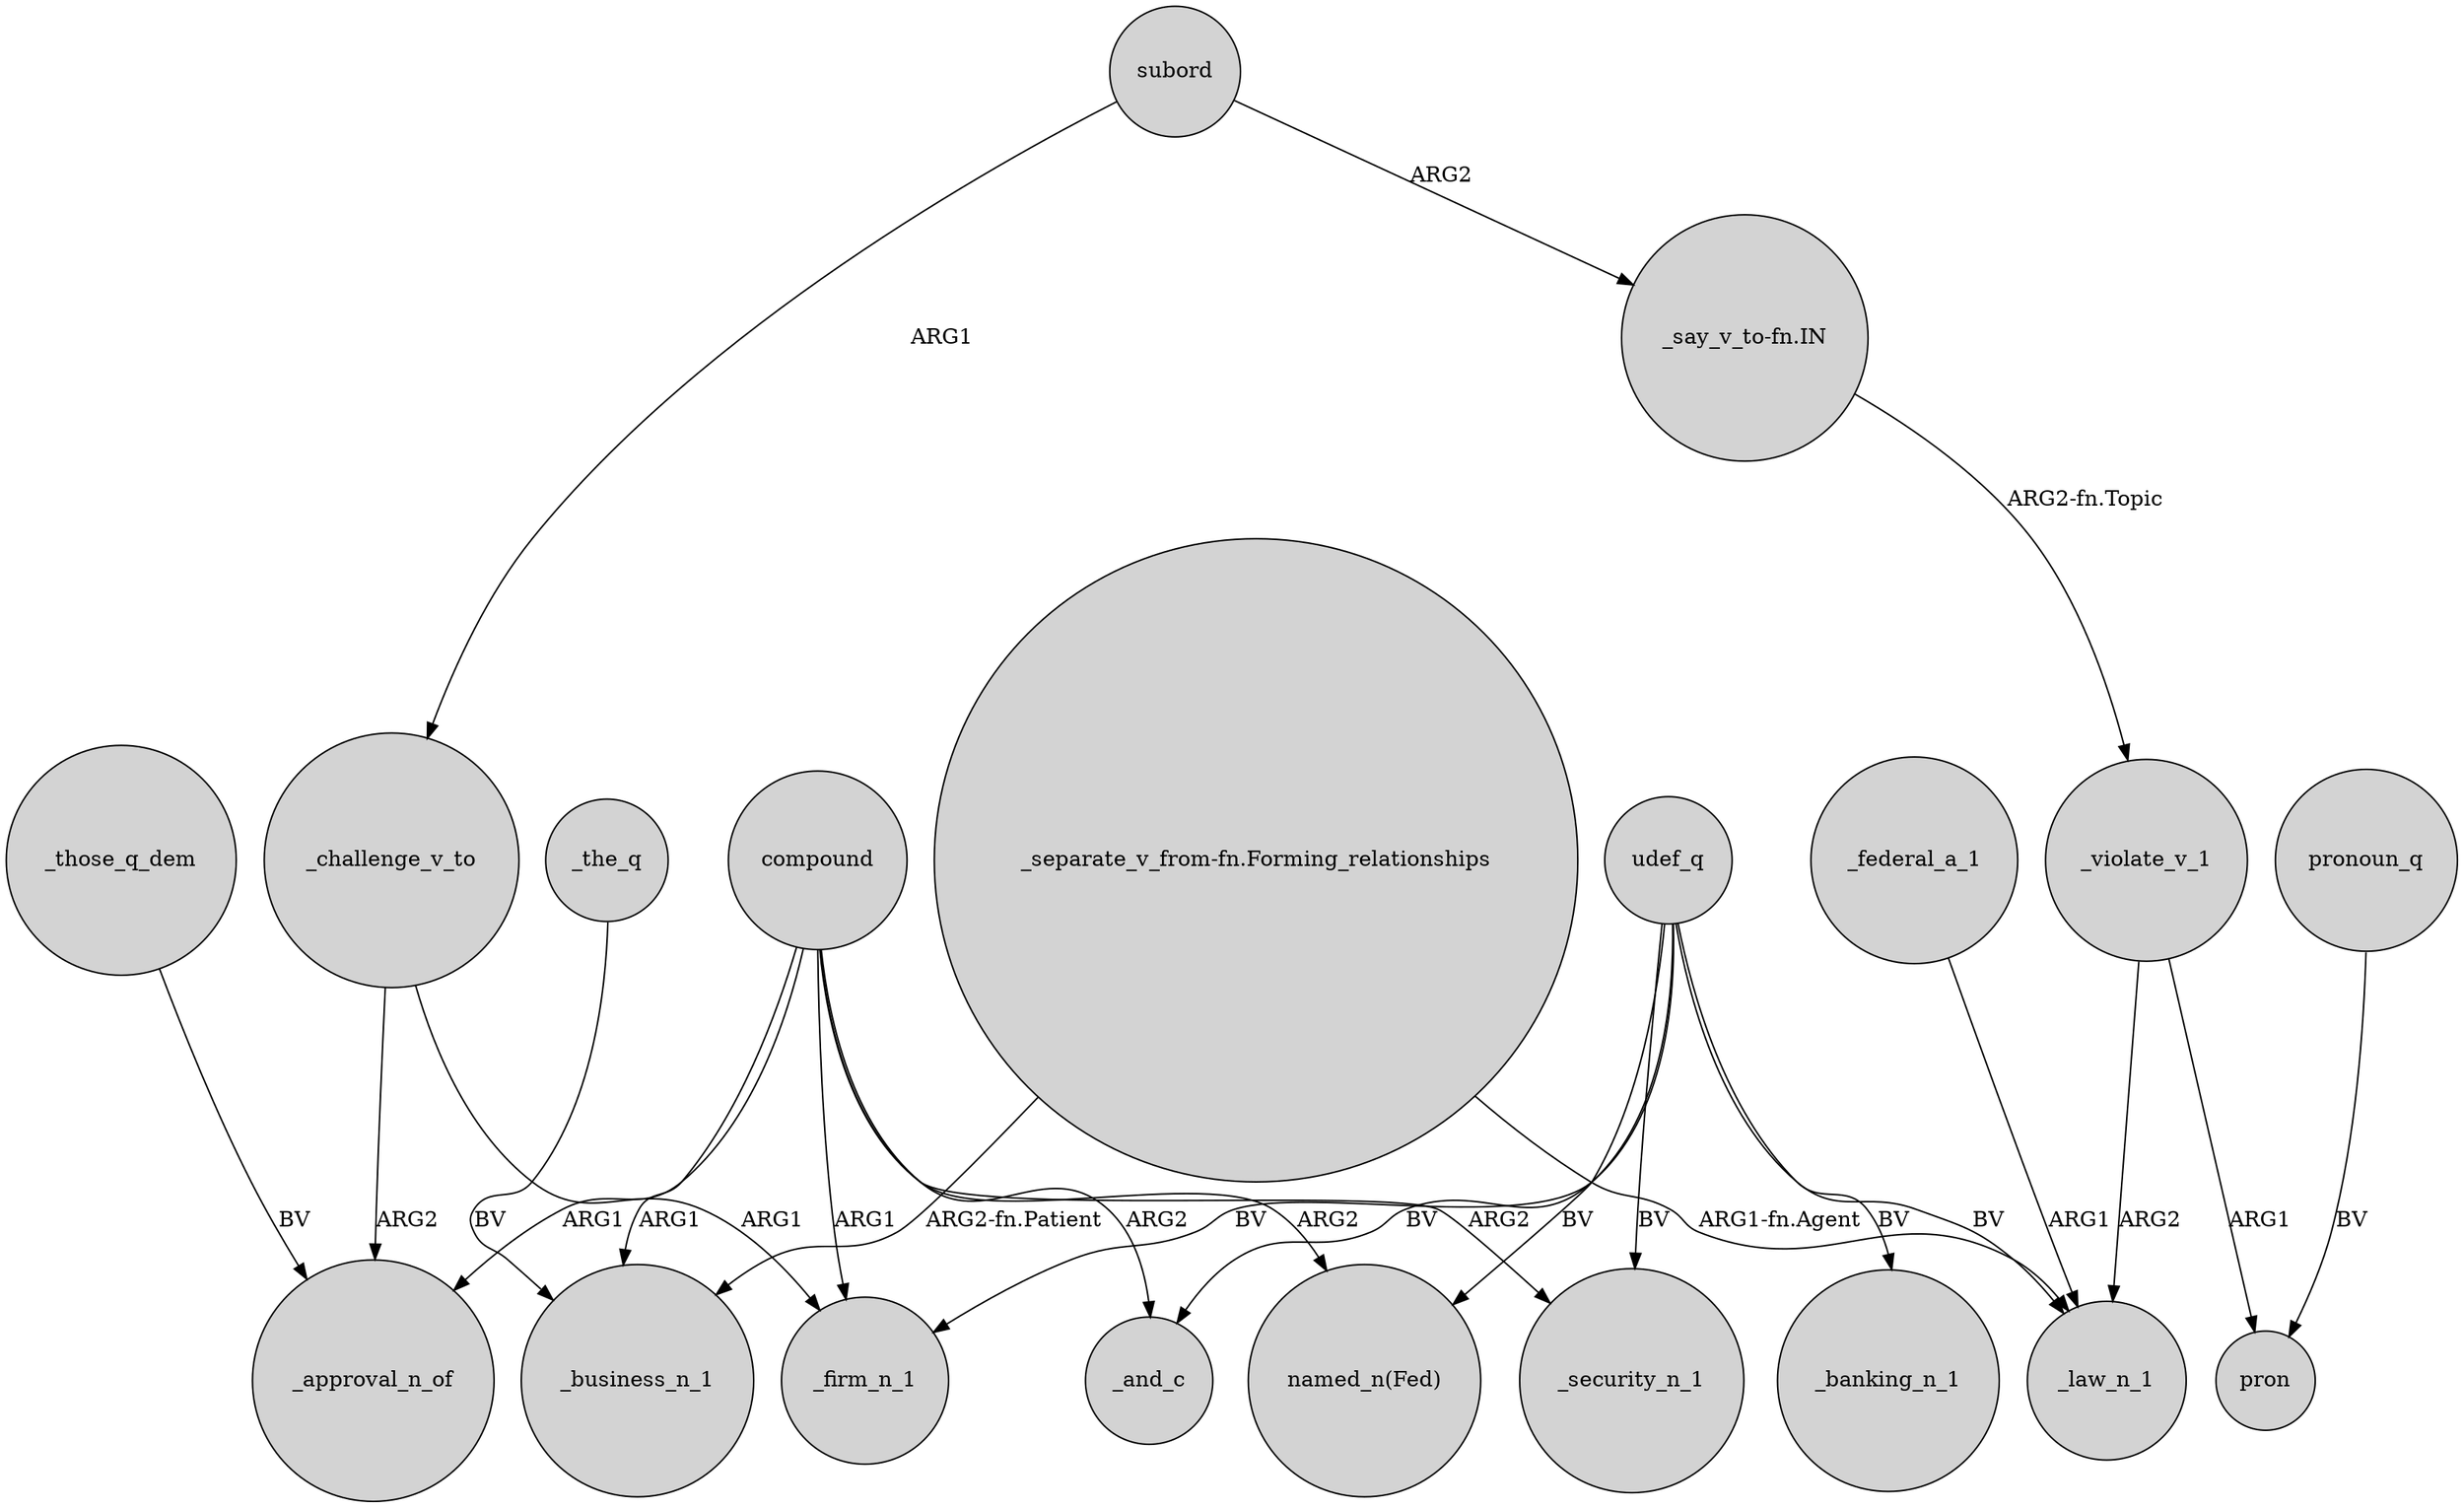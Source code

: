 digraph {
	node [shape=circle style=filled]
	_challenge_v_to -> _approval_n_of [label=ARG2]
	_the_q -> _business_n_1 [label=BV]
	"_say_v_to-fn.IN" -> _violate_v_1 [label="ARG2-fn.Topic"]
	"_separate_v_from-fn.Forming_relationships" -> _law_n_1 [label="ARG1-fn.Agent"]
	_violate_v_1 -> pron [label=ARG1]
	compound -> _security_n_1 [label=ARG2]
	compound -> "named_n(Fed)" [label=ARG2]
	udef_q -> _firm_n_1 [label=BV]
	_challenge_v_to -> _firm_n_1 [label=ARG1]
	udef_q -> _law_n_1 [label=BV]
	pronoun_q -> pron [label=BV]
	_violate_v_1 -> _law_n_1 [label=ARG2]
	subord -> "_say_v_to-fn.IN" [label=ARG2]
	compound -> _and_c [label=ARG2]
	compound -> _approval_n_of [label=ARG1]
	compound -> _business_n_1 [label=ARG1]
	udef_q -> "named_n(Fed)" [label=BV]
	compound -> _firm_n_1 [label=ARG1]
	_federal_a_1 -> _law_n_1 [label=ARG1]
	subord -> _challenge_v_to [label=ARG1]
	udef_q -> _banking_n_1 [label=BV]
	_those_q_dem -> _approval_n_of [label=BV]
	udef_q -> _and_c [label=BV]
	udef_q -> _security_n_1 [label=BV]
	"_separate_v_from-fn.Forming_relationships" -> _business_n_1 [label="ARG2-fn.Patient"]
}

